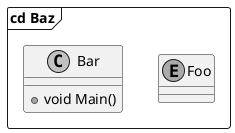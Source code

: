 @startuml
skinparam linetype ortho
skinparam monochrome true
skinparam shadowing false

frame "cd Baz" {

enum Foo {

}

class Bar {
    + void Main()
}

}
@enduml